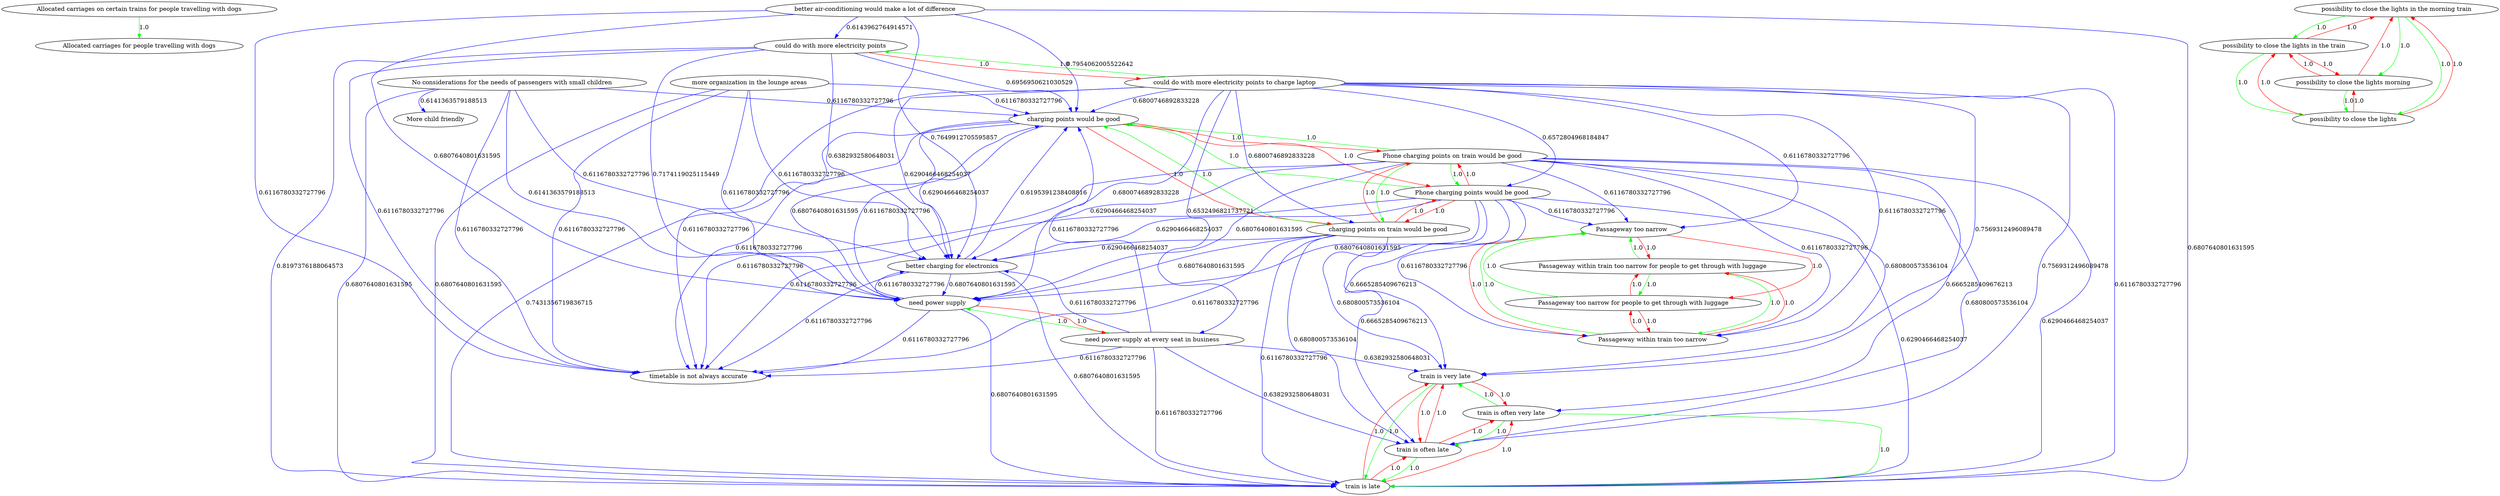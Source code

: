 digraph rawGraph {
"Allocated carriages on certain trains for people travelling with dogs";"Allocated carriages for people travelling with dogs";"More child friendly";"No considerations for the needs of passengers with small children";"Passageway within train too narrow for people to get through with luggage";"Passageway too narrow for people to get through with luggage";"Passageway too narrow";"Passageway within train too narrow";"Phone charging points on train would be good";"Phone charging points would be good";"charging points would be good";"charging points on train would be good";"better air-conditioning would make a lot of difference";"better charging for electronics";"could do with more electricity points to charge laptop";"could do with more electricity points";"more organization in the lounge areas";"need power supply at every seat in business";"need power supply";"possibility to close the lights in the morning train";"possibility to close the lights in the train";"possibility to close the lights";"possibility to close the lights morning";"timetable is not always accurate";"train is often very late";"train is often late";"train is late";"train is very late";"Allocated carriages on certain trains for people travelling with dogs" -> "Allocated carriages for people travelling with dogs" [label=1.0] [color=green]
"No considerations for the needs of passengers with small children" -> "More child friendly" [label=0.6141363579188513] [color=blue]
"Passageway within train too narrow for people to get through with luggage" -> "Passageway too narrow for people to get through with luggage" [label=1.0] [color=green]
"Passageway too narrow for people to get through with luggage" -> "Passageway too narrow" [label=1.0] [color=green]
"Passageway within train too narrow for people to get through with luggage" -> "Passageway within train too narrow" [label=1.0] [color=green]
"Passageway within train too narrow" -> "Passageway too narrow" [label=1.0] [color=green]
"Passageway within train too narrow for people to get through with luggage" -> "Passageway too narrow" [label=1.0] [color=green]
"Passageway too narrow for people to get through with luggage" -> "Passageway within train too narrow for people to get through with luggage" [label=1.0] [color=red]
"Passageway too narrow for people to get through with luggage" -> "Passageway within train too narrow" [label=1.0] [color=red]
"Passageway too narrow" -> "Passageway within train too narrow for people to get through with luggage" [label=1.0] [color=red]
"Passageway too narrow" -> "Passageway too narrow for people to get through with luggage" [label=1.0] [color=red]
"Passageway too narrow" -> "Passageway within train too narrow" [label=1.0] [color=red]
"Passageway within train too narrow" -> "Passageway within train too narrow for people to get through with luggage" [label=1.0] [color=red]
"Passageway within train too narrow" -> "Passageway too narrow for people to get through with luggage" [label=1.0] [color=red]
"Phone charging points on train would be good" -> "Phone charging points would be good" [label=1.0] [color=green]
"Phone charging points would be good" -> "charging points would be good" [label=1.0] [color=green]
"Phone charging points on train would be good" -> "charging points on train would be good" [label=1.0] [color=green]
"charging points on train would be good" -> "charging points would be good" [label=1.0] [color=green]
"Phone charging points on train would be good" -> "charging points would be good" [label=1.0] [color=green]
"Phone charging points would be good" -> "Phone charging points on train would be good" [label=1.0] [color=red]
"Phone charging points would be good" -> "charging points on train would be good" [label=1.0] [color=red]
"charging points would be good" -> "Phone charging points on train would be good" [label=1.0] [color=red]
"charging points would be good" -> "Phone charging points would be good" [label=1.0] [color=red]
"charging points would be good" -> "charging points on train would be good" [label=1.0] [color=red]
"charging points on train would be good" -> "Phone charging points on train would be good" [label=1.0] [color=red]
"charging points on train would be good" -> "Phone charging points would be good" [label=1.0] [color=red]
"Phone charging points would be good" -> "Passageway within train too narrow" [label=0.6116780332727796] [color=blue]
"No considerations for the needs of passengers with small children" -> "charging points would be good" [label=0.6116780332727796] [color=blue]
"better air-conditioning would make a lot of difference" -> "charging points would be good" [label=0.7954062005522642] [color=blue]
"charging points would be good" -> "better charging for electronics" [label=0.6290466468254037] [color=blue]
"better charging for electronics" -> "charging points would be good" [label=0.6195391238408816] [color=blue]
"better air-conditioning would make a lot of difference" -> "better charging for electronics" [label=0.7649912705595857] [color=blue]
"could do with more electricity points to charge laptop" -> "could do with more electricity points" [label=1.0] [color=green]
"could do with more electricity points" -> "could do with more electricity points to charge laptop" [label=1.0] [color=red]
"could do with more electricity points" -> "charging points would be good" [label=0.6956950621030529] [color=blue]
"could do with more electricity points to charge laptop" -> "charging points on train would be good" [label=0.6800746892833228] [color=blue]
"could do with more electricity points to charge laptop" -> "Phone charging points would be good" [label=0.6572804968184847] [color=blue]
"could do with more electricity points" -> "better charging for electronics" [label=0.6382932580648031] [color=blue]
"better air-conditioning would make a lot of difference" -> "could do with more electricity points" [label=0.6143962764914571] [color=blue]
"could do with more electricity points to charge laptop" -> "Passageway within train too narrow" [label=0.6116780332727796] [color=blue]
"more organization in the lounge areas" -> "charging points would be good" [label=0.6116780332727796] [color=blue]
"need power supply at every seat in business" -> "need power supply" [label=1.0] [color=green]
"need power supply" -> "need power supply at every seat in business" [label=1.0] [color=red]
"need power supply" -> "charging points would be good" [label=0.6116780332727796] [color=blue]
"charging points would be good" -> "need power supply" [label=0.6807640801631595] [color=blue]
"better charging for electronics" -> "need power supply" [label=0.6807640801631595] [color=blue]
"better air-conditioning would make a lot of difference" -> "need power supply" [label=0.6807640801631595] [color=blue]
"could do with more electricity points" -> "need power supply" [label=0.7174119025115449] [color=blue]
"could do with more electricity points to charge laptop" -> "need power supply at every seat in business" [label=0.6532496821737721] [color=blue]
"No considerations for the needs of passengers with small children" -> "need power supply" [label=0.6141363579188513] [color=blue]
"possibility to close the lights in the morning train" -> "possibility to close the lights in the train" [label=1.0] [color=green]
"possibility to close the lights in the train" -> "possibility to close the lights" [label=1.0] [color=green]
"possibility to close the lights in the morning train" -> "possibility to close the lights morning" [label=1.0] [color=green]
"possibility to close the lights morning" -> "possibility to close the lights" [label=1.0] [color=green]
"possibility to close the lights in the morning train" -> "possibility to close the lights" [label=1.0] [color=green]
"possibility to close the lights in the train" -> "possibility to close the lights in the morning train" [label=1.0] [color=red]
"possibility to close the lights in the train" -> "possibility to close the lights morning" [label=1.0] [color=red]
"possibility to close the lights" -> "possibility to close the lights in the morning train" [label=1.0] [color=red]
"possibility to close the lights" -> "possibility to close the lights in the train" [label=1.0] [color=red]
"possibility to close the lights" -> "possibility to close the lights morning" [label=1.0] [color=red]
"possibility to close the lights morning" -> "possibility to close the lights in the morning train" [label=1.0] [color=red]
"possibility to close the lights morning" -> "possibility to close the lights in the train" [label=1.0] [color=red]
"need power supply" -> "timetable is not always accurate" [label=0.6116780332727796] [color=blue]
"more organization in the lounge areas" -> "timetable is not always accurate" [label=0.6116780332727796] [color=blue]
"better air-conditioning would make a lot of difference" -> "timetable is not always accurate" [label=0.6116780332727796] [color=blue]
"could do with more electricity points" -> "timetable is not always accurate" [label=0.6116780332727796] [color=blue]
"No considerations for the needs of passengers with small children" -> "timetable is not always accurate" [label=0.6116780332727796] [color=blue]
"train is often very late" -> "train is often late" [label=1.0] [color=green]
"train is often late" -> "train is late" [label=1.0] [color=green]
"train is often very late" -> "train is very late" [label=1.0] [color=green]
"train is very late" -> "train is late" [label=1.0] [color=green]
"train is often very late" -> "train is late" [label=1.0] [color=green]
"train is often late" -> "train is often very late" [label=1.0] [color=red]
"train is often late" -> "train is very late" [label=1.0] [color=red]
"train is late" -> "train is often very late" [label=1.0] [color=red]
"train is late" -> "train is often late" [label=1.0] [color=red]
"train is late" -> "train is very late" [label=1.0] [color=red]
"train is very late" -> "train is often very late" [label=1.0] [color=red]
"train is very late" -> "train is often late" [label=1.0] [color=red]
"charging points would be good" -> "train is late" [label=0.7431356719836715] [color=blue]
"charging points on train would be good" -> "train is often late" [label=0.680800573536104] [color=blue]
"charging points on train would be good" -> "train is very late" [label=0.680800573536104] [color=blue]
"Phone charging points would be good" -> "train is often late" [label=0.6665285409676213] [color=blue]
"Phone charging points would be good" -> "train is very late" [label=0.6665285409676213] [color=blue]
"Phone charging points on train would be good" -> "train is often very late" [label=0.6665285409676213] [color=blue]
"better charging for electronics" -> "train is late" [label=0.6807640801631595] [color=blue]
"need power supply" -> "train is late" [label=0.6807640801631595] [color=blue]
"need power supply at every seat in business" -> "train is often late" [label=0.6382932580648031] [color=blue]
"need power supply at every seat in business" -> "train is very late" [label=0.6382932580648031] [color=blue]
"better air-conditioning would make a lot of difference" -> "train is late" [label=0.6807640801631595] [color=blue]
"more organization in the lounge areas" -> "train is late" [label=0.6807640801631595] [color=blue]
"could do with more electricity points" -> "train is late" [label=0.8197376188064573] [color=blue]
"could do with more electricity points to charge laptop" -> "train is often late" [label=0.7569312496089478] [color=blue]
"could do with more electricity points to charge laptop" -> "train is very late" [label=0.7569312496089478] [color=blue]
"No considerations for the needs of passengers with small children" -> "train is late" [label=0.6807640801631595] [color=blue]
"No considerations for the needs of passengers with small children" -> "better charging for electronics" [label=0.6116780332727796] [color=blue]
"Phone charging points on train would be good" -> "better charging for electronics" [label=0.6290466468254037] [color=blue]
"Phone charging points on train would be good" -> "need power supply" [label=0.6807640801631595] [color=blue]
"Phone charging points on train would be good" -> "train is often late" [label=0.680800573536104] [color=blue]
"Phone charging points on train would be good" -> "train is very late" [label=0.680800573536104] [color=blue]
"Phone charging points on train would be good" -> "Passageway within train too narrow" [label=0.6116780332727796] [color=blue]
"Phone charging points on train would be good" -> "train is late" [label=0.6290466468254037] [color=blue]
"Phone charging points would be good" -> "better charging for electronics" [label=0.6290466468254037] [color=blue]
"Phone charging points would be good" -> "need power supply" [label=0.6807640801631595] [color=blue]
"Phone charging points would be good" -> "Passageway too narrow" [label=0.6116780332727796] [color=blue]
"Phone charging points would be good" -> "train is late" [label=0.6290466468254037] [color=blue]
"charging points would be good" -> "timetable is not always accurate" [label=0.6116780332727796] [color=blue]
"charging points on train would be good" -> "better charging for electronics" [label=0.6290466468254037] [color=blue]
"charging points on train would be good" -> "need power supply" [label=0.6807640801631595] [color=blue]
"charging points on train would be good" -> "timetable is not always accurate" [label=0.6116780332727796] [color=blue]
"charging points on train would be good" -> "train is late" [label=0.6116780332727796] [color=blue]
"better charging for electronics" -> "timetable is not always accurate" [label=0.6116780332727796] [color=blue]
"could do with more electricity points to charge laptop" -> "charging points would be good" [label=0.6800746892833228] [color=blue]
"could do with more electricity points to charge laptop" -> "better charging for electronics" [label=0.6290466468254037] [color=blue]
"could do with more electricity points to charge laptop" -> "need power supply" [label=0.6800746892833228] [color=blue]
"could do with more electricity points to charge laptop" -> "Passageway too narrow" [label=0.6116780332727796] [color=blue]
"could do with more electricity points to charge laptop" -> "timetable is not always accurate" [label=0.6116780332727796] [color=blue]
"could do with more electricity points to charge laptop" -> "train is late" [label=0.6116780332727796] [color=blue]
"more organization in the lounge areas" -> "better charging for electronics" [label=0.6116780332727796] [color=blue]
"more organization in the lounge areas" -> "need power supply" [label=0.6116780332727796] [color=blue]
"need power supply at every seat in business" -> "charging points would be good" [label=0.6116780332727796] [color=blue]
"need power supply at every seat in business" -> "timetable is not always accurate" [label=0.6116780332727796] [color=blue]
"need power supply at every seat in business" -> "train is late" [label=0.6116780332727796] [color=blue]
"need power supply" -> "better charging for electronics" [label=0.6116780332727796] [color=blue]
"Phone charging points on train would be good" -> "Passageway too narrow" [label=0.6116780332727796] [color=blue]
"Phone charging points on train would be good" -> "timetable is not always accurate" [label=0.6116780332727796] [color=blue]
"Phone charging points would be good" -> "timetable is not always accurate" [label=0.6116780332727796] [color=blue]
"need power supply at every seat in business" -> "better charging for electronics" [label=0.6116780332727796] [color=blue]
}